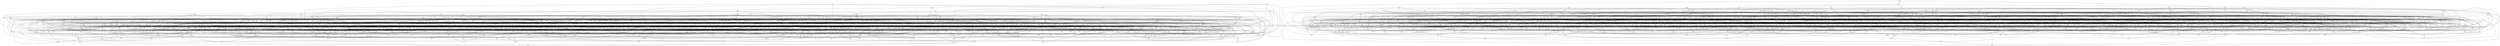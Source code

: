 graph G { 
ncz -- { xtn dcf }
bcn -- { tpm hqs }
nlt -- { vqr gkj vkq lsn }
crm -- { vvj bsq crn lhj }
gkj -- { jqk kft }
zrh -- { qlh gzs fvs }
tsx -- { vrm vsc bjj dbq cth vbm gmb cjd }
nck -- { xgx pnf fsk ncs lrr }
blp -- { cdm tsp }
zzb -- { jhd }
kkc -- { spp }
qqm -- { gjv zjl cms }
fnb -- { bfm }
kls -- { vth hth }
zzm -- { vtq dfc }
hqz -- { jqv }
ght -- { jpx hcx }
gfr -- { vbk kvr }
fzb -- { nhd zlc gnj }
pfl -- { mgs kpr vfl qpv }
gmj -- { cdm fzq ftd }
gnv -- { qrk scq }
mvc -- { fqn kls brj qrb }
hxt -- { lqv hxb pvb }
kjd -- { szg }
gzs -- { jzc lsr }
rmq -- { hhd hmh jfd }
vfp -- { pqk ddf }
lmq -- { ctn pjj fzc bnm fcs }
scq -- { qvn }
qqr -- { zsk rcf tdp kjk }
bpv -- { gkj vpk }
vkg -- { znm xgx }
jqb -- { npt fpk mcd vbd }
dnv -- { bfm kdm mms }
rls -- { fvs frp cxn }
zhg -- { cls phl }
cnh -- { kxc gnf qfs }
xjv -- { fnb kjk djh kdm }
sfg -- { hzd hmh bmk }
fhh -- { zmn mcz gls }
xkf -- { nxd ppk gjk }
gnf -- { qpg }
ggv -- { xph nkm tkr hdf tsx }
lsv -- { lvf srq cth tbg }
flh -- { xss pzj }
zbl -- { dff }
vpx -- { knj grf }
vqs -- { hjb qnq lfc xdf }
kjq -- { sgb mgz gpb mpx vng hvd }
mdz -- { lpl sxd }
bhh -- { jfh plg xfd gvp }
tgj -- { cjd nng bmq }
khm -- { ltj }
hmk -- { hcr rkt }
nts -- { tnp }
khh -- { xbk lfc gnf }
kss -- { lfc bdp vxn lxz }
hkp -- { pvb ckv xtz }
bdp -- { trd xxc }
qzb -- { vjv nxx rcd kjb dmx }
qdq -- { lmx scq sdx }
xxx -- { cxg ccb tpz zcm }
fvs -- { rnf gmm fsr }
zhs -- { nts vlx }
xsz -- { rhq bmk sdv }
czl -- { sjf }
xhz -- { gcd }
dlz -- { lgg zxh bhs hgq }
thc -- { ftd }
kxc -- { nft }
nds -- { bgd grf rmp }
qrb -- { mnd kjq }
mdh -- { xmd }
zph -- { kvq psj mzx tcv }
lbk -- { ndj qxt jgz hzg }
gcz -- { bvg }
nzv -- { gxh jhx njr }
lrn -- { nbc }
cgn -- { vsm fzx std }
sdv -- { pjx }
rtq -- { zqx jsq }
sqq -- { mkr xls hcr vpx gzs }
mqk -- { blr mzk lhq }
jzf -- { zgd }
pnf -- { sgt znp }
kll -- { sgc cnh gjh }
fnz -- { qff }
cqs -- { vbz vrm hhb jld }
kgb -- { phl bbx }
zvj -- { jfd vpx }
rdj -- { zzm bkg frg }
xhg -- { nvr }
gcd -- { jpb vrt }
gbg -- { tlm sng vrt }
msq -- { rcx xzg mmv jrr }
hcf -- { bkj vcr }
psz -- { zcf mnl jck }
lvq -- { dfk pks xsr hsz tpd }
gpv -- { mkt hjx nnl mkv dtx }
zdr -- { lsn }
tbk -- { qcg qxt lxz qfg }
ggn -- { xsl dqj jkd }
bvj -- { rkm dms cmp hpq cnl rcf }
bqp -- { xrr vsm hhd jjz btf qcz bjk }
fmk -- { rdq ddb gqh vxt hqz }
gpg -- { mtl hxb nmz }
sbh -- { sgv pkq gfr hgs plh }
pht -- { ntg tfg lgt }
nqz -- { vfz gqh dfc xdz }
bjj -- { lss vjs xgj }
jhz -- { pbr zlz sxh ssb }
dgc -- { vxx vvj }
hdf -- { bqh ddn }
gdh -- { rxm dmh fqz }
ksl -- { tfg frp cnl tks }
hxd -- { tgf nxz rfj }
dfh -- { lnj hcc lbx ttq }
lhp -- { ppr rkt xhg }
rvm -- { tfp }
gvs -- { bfr fzq }
kdm -- { plg }
ksp -- { smv tcg spd }
pxn -- { jhv mhg gjv tfm }
sfm -- { mfd }
ppt -- { jbl dhs }
mcr -- { vrn nzk txg }
lpg -- { vhp tpd vxx }
qsb -- { pzc pcl ncx }
rcd -- { tdr }
vxr -- { gbp pvb zgc vdl }
tql -- { ngq ppt dbj nfr }
jrr -- { khs }
stx -- { kvq vjz jvb }
rqm -- { khm vpc jxg tvg }
dbq -- { ffd }
znd -- { mdz fsk sqn lqv }
pfb -- { zlk kqq vpc njb }
smp -- { vxx dhn pmh }
scv -- { tmg sxb ncx fpz }
kxr -- { zhf cdz gvv fsk nxx }
ctd -- { cfv rbf }
vgx -- { rpb }
vbq -- { ptz cxv vqr }
vnf -- { phl nrz }
fck -- { hcv rmb hcn }
cdt -- { rtv qnh lgl tdp hxj kdv }
gqb -- { lds kjn stm slx }
bhg -- { trd dzq glq }
npn -- { lmx nfl ngq lxq }
ksh -- { qpz czq mvr lsf }
qgm -- { khm mpd pfd bqh }
gnp -- { bkj }
gxp -- { pkh jst sbd gpg }
ffj -- { hxx spp lgj lkm }
xzr -- { fpj vbq crs kkf }
plh -- { ddl fpv }
zsk -- { sjf zvj slx }
pmv -- { czq zvz phq ngp }
lqp -- { lrn qnh czl }
gqh -- { xtn jhv }
bmk -- { nfz jfh }
tks -- { gnp rmq }
dtx -- { bfv jqn }
vgq -- { kpr }
cxq -- { fpz pvf fjp vth }
fvn -- { lbx zcf zhd }
zzx -- { pnr szg jks }
spd -- { shp jkf }
rkm -- { gcs sng }
knv -- { qnh qth qjm stm }
hfc -- { jlv }
nzz -- { xxc rnx }
nxx -- { jhv }
rds -- { sgt ltr hkx sjj glc }
grf -- { fqn }
pmg -- { hxd zrx gjp gqz }
vjs -- { tdl stc hxt }
ngd -- { mzg dqm fcs dzb }
jgz -- { qbh nxv ldh vjz }
pns -- { qgq tpm cgq }
pnr -- { hcf bmx rpn }
zdp -- { vvz bpv hgj nnl }
xmz -- { kls vtd ztp zsk }
vdb -- { fpj bgd qxd vdg }
ggs -- { kvr }
kdn -- { hdr bnr xth }
sdd -- { dbg ncz psj }
bkl -- { lpl }
vtm -- { hkp bxj znm }
knd -- { rpb xjt hpq nzk }
rhq -- { zss }
bcr -- { vkf xdh jfd }
hxv -- { jdc tfg }
fxp -- { tdl ldh qrg mkd }
kfm -- { ftd mkd qfs }
sch -- { ljt txg vkp mkt }
vqr -- { fbz }
npr -- { bcg sxb qpz jqn khj }
qxp -- { vqr }
gds -- { sgl bgf zbd dsk }
lrp -- { fnb mzq xrk }
kjh -- { nlh }
fpg -- { hvp bcq hpx }
mnc -- { vtm fpg bnj }
mzq -- { bgk njr qlh }
zss -- { xgq pgp jdc }
hsd -- { ght vgh }
ppg -- { lsr xjb }
vdg -- { tpd }
kxz -- { jdq vzd bgg tdd }
jzq -- { zvv dff }
tdd -- { dxv rrj fgl }
cmh -- { njn vmb }
prn -- { bnm }
fjr -- { ltq zlh jgv hvd cdn zdr }
mtk -- { ngq ctd vkc gvv }
drr -- { qjf mmv nbh slg tjz }
bld -- { vnm njl dfh gnv }
kqq -- { dlp rxc mhj }
vlb -- { tpd qdf mmf }
nvf -- { rpl kgf fqg xlf }
ckq -- { rqm nrz }
hvb -- { psb kvq }
slk -- { ftd kcc }
lgl -- { lzl }
lqq -- { lhq }
nmk -- { xft kcc kxc pvb xnl }
ksv -- { vlh jmm qdf bzb }
qjh -- { grt ctn ctd chm }
ljf -- { nqp fpk }
zlk -- { rnx lfx bzt }
tdp -- { dtf }
khf -- { zhj fpv }
kgc -- { kch mrv qvq zzb }
vhr -- { hqn lbd qvm }
ccr -- { fjm xgx }
hcj -- { tcv gjh }
sgt -- { lqv }
sdr -- { ddf jbs nts }
svv -- { gvp cml ptz }
jxg -- { thb slk }
fsr -- { qpz fpv }
mvr -- { czl }
xpc -- { hcn xhm crn }
hzs -- { qrb bgf vsh bpv }
jfh -- { lgt }
grl -- { qcg dcl }
zmx -- { mtg rhq }
xcm -- { kch }
zhr -- { hln bjc bfm btz hxj }
nqg -- { nqj vqv dfk zrx }
xkv -- { nlx }
str -- { jrr kjn vfp }
tbb -- { trd gbp vnf }
xdj -- { frm gmn gnd }
pjl -- { rnx vgh qlz }
pks -- { kjd }
fqx -- { zlc hcf gmn }
rhz -- { tdb }
gnj -- { hdr }
vrn -- { mms bxf }
tpb -- { qrk gnv lvf qbh }
mzb -- { jfd hfc lzl }
zrx -- { krs }
xpd -- { kgq vkq }
fnm -- { zdp gzs kbd vpj hjs }
lpb -- { zvj qnh zcg mhc }
jrg -- { cjp cdh glg pxc }
hcq -- { jbf klk lsb hfc }
xqb -- { gvv bht dzb mdz }
dzq -- { lfq rbf }
dgv -- { trd pjq rxc }
lnj -- { jvc kgf vxn }
gfq -- { vbp fmx kll nvp }
dtp -- { zgd }
dqd -- { bzt gvs drq nft }
gzm -- { mfg sgb bvg xcm }
fjq -- { ltb rdj jqv }
hcb -- { lbd sxh prs zlb ssr pnq }
hdl -- { thk xdf vkc }
qpg -- { npv }
nlh -- { qph }
qvm -- { trd }
ddr -- { bjk zvv vhp tjj }
tlm -- { rvg vnc }
zmn -- { btc }
jgb -- { xph }
rpc -- { vbs gcs hft }
khs -- { xtc }
djg -- { vkc psj znm zgx }
zlz -- { xgx qcg bhg }
pnq -- { scm }
thf -- { gxh rcf vqr cgj }
lfh -- { qql gpb rhq lvc }
hsm -- { mfh ntb mqc qlh }
szb -- { njn ddt ppk ddk }
vgr -- { rvg rbr zlc }
pjk -- { mlb }
brm -- { lds hcn zxh ptz }
hzv -- { zdr ddt rcx jsq }
zdd -- { sdv kdm hmh }
qph -- { kmd gmb mtl }
qvq -- { jmm }
rgn -- { mpt xtj jbh }
tgb -- { dmh }
zfq -- { czl }
qmf -- { vck chm cjd }
pfd -- { lzf ndj hcx }
xjd -- { vdh tcg fcv szc nfr }
vdl -- { kmm }
nss -- { bbx }
kgl -- { ncz jkf jkd tbz }
kdd -- { stm ztp xhz xpd sqd }
mkv -- { bhz nps mmf }
pzb -- { jzq cxn mgl vng }
plv -- { rqk fxj bkg rng }
jdx -- { dcl hqn fsk }
mrb -- { gnx csb ctm trf bfv }
pkh -- { rhr tsd hkx }
mzk -- { scm }
trm -- { vxk mzb ncx xhz }
qmj -- { mnc dvz dbx snv fjb }
xnc -- { gjv hpx sxv }
lvf -- { vck }
hcx -- { npv }
xhm -- { tpz kpk ppr pmh }
cdz -- { bfr sts }
nvr -- { jks }
rfq -- { gsh fvs jgv }
qxj -- { jgm zhg zbc drq }
bdb -- { pjk lch rrs }
fmh -- { rnx }
vzd -- { ctn zjk }
mhj -- { zbn }
cdn -- { hln hft }
xfk -- { xfn rbq phq zzq }
hqm -- { vsm }
zxh -- { vjg vfp }
jkd -- { sxd }
drh -- { kch cgt cgj ddf npt }
tjz -- { kdv frm }
pxk -- { vqr hhd phq }
qdj -- { lxz fzq tgh qnq }
zgj -- { jqg vkc mxd }
zsh -- { bnr }
xgv -- { nxz gjk vkf }
prp -- { frj dxv kmm }
hck -- { jtn mgr csr dgk }
vcv -- { vzf nfz ccf }
hvp -- { qsc sjx qfg }
qth -- { hxx }
bqk -- { tpm smk knf lkm }
lkb -- { msp vgr mpx xct vqv }
ngp -- { str }
cxn -- { ntg gmn bgk }
vmb -- { kzm gmm bkj }
vjt -- { lbk qjj htg lpl jck }
hxk -- { jnj std sjs pzc mrv }
dnx -- { rng hxb gph }
vrq -- { dqz hhm }
xsn -- { dzn }
lch -- { stc vjv }
bjk -- { gsh }
mhb -- { sfg xlb xpd nzk }
qrx -- { frj rlz ltj }
pdz -- { vkg tdr qmf }
jlv -- { szg rcx qql }
dmh -- { kpr }
hnc -- { qxt }
htn -- { sdr pgd bzb bfv }
ngq -- { qlz }
thz -- { vpc chv }
pnl -- { ghl bld }
mcd -- { ctk cnl }
vpj -- { xzg tjc cgn flh }
nnc -- { qnp kzz rsr xjf }
zrt -- { qsc cgq }
cmb -- { dgt szh ppg npt dgc }
zvv -- { lgl }
jzz -- { sjs cnl ptd flh }
nxb -- { qbh rkb xmd nsd }
vqj -- { dcf zbc vxm lph kzr }
zsd -- { lgg }
qjf -- { nhd zsd plg }
clz -- { bmx kkc qxd gcs zzb }
dzb -- { cnt }
mhg -- { nrf prk }
pzp -- { txg xnf xkv }
jqg -- { tsd }
srr -- { cgq qpg }
mht -- { zbd hgs }
ndj -- { bfr }
kjb -- { thk }
jbl -- { rfb zhf }
srs -- { dgk bfr hsd }
psb -- { gpq }
sdx -- { knf ltr bpd }
tsq -- { mhb gmm zfc mmf }
jjz -- { rmb }
vdk -- { dnf qqn knh dgt }
jbh -- { jck qbh }
kch -- { lds }
dlp -- { njb gqn qsc }
hcv -- { zqx tjc }
pgx -- { qcp dnf bmx zqx }
qrg -- { zjk }
cfj -- { xtj }
spx -- { kdm ztm jsp qsl }
zkf -- { zsf tfk xns }
kzz -- { jhd vcr }
hjj -- { nqp pcl gnp }
cfs -- { rqk gpg lvz ghl pjj }
pgd -- { tss slx }
fgd -- { snk qxd kjd mht }
bmj -- { hsg tbb hcj }
mpr -- { pxx jgh jgb mnl lvz }
tqk -- { hln hjs pkq ptd }
nqm -- { rst xts cnt tvg }
pkq -- { xnf }
kzj -- { hbs mdz kjh }
xsr -- { xrr bmx }
tdb -- { xtm }
lzs -- { tzd nqz lzf qff }
hjb -- { kpr lqq }
xjc -- { znb bsq njn zkd fzb hvd }
szp -- { fjm cjl tkf vvc }
sqz -- { tvc nsd jcv }
tjh -- { ngd vsc bdp xxc mpt }
bqh -- { tgh }
sgb -- { dsk }
jbf -- { mbh lrn hln }
vtq -- { jmn gfc gpq }
hxj -- { gdq kdv }
cnc -- { kjb nqz zgj bkl ffd jgb }
lfx -- { lkd }
dts -- { qnq cls jpx }
lph -- { lqx cfj pqd khm jqv }
gbb -- { psz fml nss xkn nxb }
cfc -- { xcx njb }
knh -- { lhj rmp ssv }
ftm -- { ckq lmq qfl fqz gqn }
lhj -- { zsq bxf }
fkd -- { qfb fdv bjk sjs }
rst -- { svf jgh jtn jgb }
sxm -- { cls jqg chm }
smz -- { vbk frp kdj ntg }
csr -- { dzp }
dvq -- { xts qfg cdz vgq mzx }
tvx -- { tdp gcz }
fdk -- { lgp kft rtv gcd }
gzj -- { lbd }
nrc -- { rhz kdm bnr }
bnj -- { qsq cfh hxt qsc sjk }
vkp -- { ncx hnm cgt xsr }
smk -- { jpx nfl vdl }
fzc -- { xdf vnm gxj }
hlv -- { nmz tld fdq vbr qqs }
jmg -- { tss mjg tjz cfm }
ljt -- { prq xfl nps vlh }
mcz -- { tfp fmh }
pzk -- { hdl znd thc lkm }
qlh -- { mtd }
rfm -- { fmt pqg smp }
xgj -- { cdm rlz }
bmq -- { rxc dks }
xmd -- { cms }
nxv -- { dmh rbs grl }
bhs -- { nqp }
vrd -- { nxd lpb str kdv }
thx -- { gxh fdv xtm xth }
sjs -- { lgt }
zlh -- { jrf mfg msp }
qgz -- { dxm znb lsb qpz }
mmz -- { nqz pjl xnc ltr }
rgl -- { cmp gnj xkv pjx vsq }
vpk -- { lgt }
srq -- { bbq cfv }
slg -- { hqm tpz ccb }
zhd -- { sxd xsn mgv }
gsq -- { mfg hjs }
rbs -- { sjx }
sjb -- { sxh }
jmn -- { dcl }
nrz -- { stc }
jld -- { xsn hqs lkm }
lfq -- { znp qfg }
zdl -- { cjl jzv fnz tbb zjk }
gnx -- { mgz trn tgl }
jjl -- { nvr nbc spp }
nsc -- { rmp hft hcv sgl }
jkm -- { qsq prk }
nmz -- { thb }
hcc -- { tgh }
jdc -- { zmj crn rnf }
mhc -- { qvq dxm gtf }
gzp -- { vck dtp jkf rdg }
hsz -- { dgc mtd }
ppr -- { lgj lds btz }
kfr -- { pqk }
ddl -- { hdr fbz }
mdn -- { rrj kgr jvc rtp }
klk -- { crs znz }
vsc -- { nhg vgh }
crj -- { ctn srs xtn }
krs -- { zvj vng szs }
bpd -- { dbg fcs mgr }
vch -- { fmh fqz mlb lvd }
ccf -- { jnj }
kgr -- { nng dzh sgt }
lmv -- { ggs pmh shd sgl }
kmx -- { qpc }
fvr -- { pnf zhf njl jkm }
pqz -- { vvc jjg sxm }
nfr -- { kvz }
bbr -- { cnl xrs lgh xjb }
jtd -- { lhq ksp gdh hnc }
xlb -- { jdc xkf tdp mcd }
kmm -- { pjq }
nqj -- { xzc hlq }
jsp -- { hxv tgf kdj }
vfz -- { bpd qsq }
psj -- { clm }
tjj -- { ptd }
pzc -- { ppg tfk cpc }
ljj -- { zkb vpk xhm fmt zss }
cng -- { bxd }
rdg -- { jxg tkr sts }
fxg -- { vlx sgv }
tbp -- { hgq vsh gvg hmk lzl }
bzl -- { fnz fnc fvk kzr }
dln -- { rvt bcq hkr cjl }
zkb -- { mfh kdv qth }
nbd -- { vrm tcv }
tbz -- { gjv hqn lkd }
ptz -- { rmp }
rfb -- { svf }
scm -- { rrn }
tlg -- { kcc }
qfs -- { mgv lqv }
qpv -- { hbs }
dgn -- { gjk jqn cxv lgp kqz }
hjz -- { qcz rkm hdz ntg hlq }
trn -- { jnj vhp }
vng -- { lgp klk qth }
nxs -- { mvr rfq tlm pgp fkc }
hzh -- { zhs xnf }
cbf -- { xsz nrc szs fsj }
hqs -- { jvj cng mkd lfx }
xnl -- { vdq hsg }
rng -- { hrx xcx xdz fxj }
jmv -- { bzb bjc pxk }
qdf -- { lgl }
glg -- { cth jpx dzq }
hqk -- { qdm rcd bkg qph }
qtl -- { dtf xtc zhj }
zsb -- { kjd jpb pqk }
jzj -- { rxm zrt tlg }
jbs -- { grf zsh fhl }
pbp -- { xhv cxn snx xcm }
xfl -- { lgh fpj tvx }
bcp -- { mgq bxd }
pcs -- { ddn prk qcg lmx }
nlx -- { tdp }
mpx -- { dff }
jvc -- { lvf xbk pfd }
xfq -- { vkx tfq }
xct -- { zss ffj jmv }
czq -- { bkj }
msh -- { jvj xdf dsf csr }
rvt -- { tht btc dxk }
fgh -- { bgk gnx pnt }
std -- { dff xjb }
jgm -- { jbl bcq }
rsr -- { plg }
kft -- { mfh }
rvg -- { pzp nhd rtv }
hpq -- { nfz }
lvd -- { bvt jzj }
gls -- { hkx }
xbm -- { nfz jhx }
tht -- { kmm rrn }
fkc -- { zbd fpk dsk }
jhx -- { tnp nlx }
htx -- { ndj cfc jfz jhv }
qcz -- { rpn vjg }
vvg -- { pnx fsj fmt jks bgk }
rcr -- { njq hnm dnj rsr }
zbn -- { zbq }
rsz -- { zvv kft hxv mnd }
bhz -- { brj dnf }
prs -- { hpl vfl tlh fvn }
rfj -- { xhv bjc xns }
tfm -- { mpt csr }
mmf -- { nbc bnr }
ctm -- { vnh svv nbh }
khd -- { vgq chr nhz vgz }
njq -- { djh rzt }
qbj -- { stx }
fjb -- { jjg bjg tgb jdx }
rbq -- { szg }
btf -- { kmx }
vbr -- { nfr hkr kmd }
hzg -- { hdf pjj fvj jfz dks }
tqd -- { dkz gfr smt fgd }
hpx -- { vxt snv }
dsf -- { xsn kvq rvt }
xts -- { vgz }
fnc -- { dks mhj }
qvn -- { thz nhg ngq }
jpx -- { vkx }
tnp -- { mkt }
dvf -- { pzj fsr vjg xls }
zmg -- { tsd mgr mhg qvn }
rqk -- { lpl }
tlp -- { pqg smp hjx dsk hdz }
phc -- { nlx hzd vbq xcm }
cfq -- { pxx psj prk fzq }
gcs -- { cmp }
nvx -- { prk xdz }
gfc -- { bnm }
vbm -- { zbn dhs thz kvp }
bbb -- { stx kcc frg }
brp -- { pzc sqd zss tjj }
fxj -- { gmb xph tgh }
ddt -- { mfd spp }
qtt -- { grf zrx xgv mkr }
xft -- { psj jcv sgc }
mzx -- { shp thk }
hmg -- { kfx nps ffj }
xxd -- { xbk dks hbs }
znb -- { sgb }
nfl -- { pjq }
nnh -- { xpc zcm pqg nvr }
zpt -- { rxd lgl mms gnj zhs }
frh -- { jhv mvd qdq lxq }
gtz -- { frg vfq rdj lmx }
mzg -- { nss mnl }
khj -- { zqx stm }
pxc -- { qrk vbr jzv }
shj -- { prn mhj vrm ndj }
hvd -- { tqk }
zbq -- { xxc }
plt -- { tgb qlz hqz dbg rbf }
lmz -- { jgz psb ftd bkl }
qnt -- { btz cmh cfm jbs }
mpd -- { mkh gxj }
frb -- { bkn lmz jfz dvm }
cpc -- { hjs }
rcf -- { kjk }
vsr -- { rpb crn mjg szs }
njb -- { hsg }
xdz -- { lqq }
pxb -- { ncz grt gjh bht }
nlc -- { gpb hzh lsr grf lpg }
hpl -- { sts }
qfg -- { ltb }
dhz -- { kgb qff mlb }
dnj -- { frm lsn jfh }
snx -- { bkd tfk }
mkh -- { dbj rkb vgh cps }
qjj -- { qvm xxd blr }
jcv -- { chv xtj bbx vgz }
pgp -- { zbl }
kbd -- { zsf bth vjg }
zlb -- { blp mvv tlg }
hrx -- { zbq phl }
rdq -- { dts }
zfv -- { qpc xgq xzp vbk vcv }
cgt -- { gcz ctk tvx }
jhd -- { gpb }
tss -- { pqg }
rhr -- { nft fnc }
csc -- { glq }
nhd -- { rbr }
snl -- { kvr kzz mbh ppk }
dgz -- { xth cxn qvq njq }
ztp -- { sjf kpk }
hhm -- { zbq rxm }
fvj -- { jzf fpp }
ppp -- { knv zkd qsb }
ftx -- { khj tks nqp }
jqv -- { glq }
gjh -- { rlf gld }
xdh -- { plg njr }
csd -- { jmm bfm zsb sjs fms }
xfn -- { hcn htc zzb sqd }
bbv -- { vlx tjj qcz pht }
cdh -- { thc qfl }
qgq -- { kmm cgq sjx }
pld -- { hjj hth kfr zmx }
dmd -- { pks fxg xnf zsh }
mtp -- { jvj mdh grl }
hxb -- { snp }
fdq -- { bbq qfs flb }
lkn -- { shd kjn smz sfm }
fnh -- { xcm vnc hlq xzp }
hkr -- { fvk cms }
srj -- { drh pgd ggs kdv }
tvm -- { fnz sjb qnx znm }
tkf -- { cls tdr }
zzq -- { hdz rbq hmh fqn }
xzc -- { szh xtc vcr }
cfh -- { mkh rxc xfq }
xtz -- { mcp gnf jtn }
chf -- { vzd gls lqx qnx csz }
xdf -- { kkm }
qrs -- { vxt }
xnv -- { lbd zmn ddb qbh }
hbs -- { sjb lfx }
knj -- { rpn }
rkt -- { xtc }
xns -- { khf }
dbs -- { mvd hqz dgf nkm thc }
dkz -- { ctk }
dvg -- { mzk ccr ppt }
jst -- { ldh dhs bht pjk }
hqp -- { tjg drq bdb zgx }
pjc -- { mzk pjk }
hvx -- { sst jzq shd pzj mgz }
txg -- { jgv vkq jrr }
vsh -- { nnq }
vqk -- { lxq dxv hnc hpl }
nxd -- { zlc nqj qfb }
bgg -- { dxv kjb hct }
hgj -- { bmx fxg }
sbc -- { zhs qpc jzc vgx }
fqz -- { nlh tcg }
tnj -- { qdm bcp bbx bqh }
xzg -- { hxx mpx }
mbh -- { rpb szh }
tjr -- { cmp czl kfr mtd }
rmb -- { fhl nqp rzt }
ppk -- { hmk xkv }
hnd -- { zzx xdj dsk ppp }
sng -- { khs }
vkc -- { kvp }
mhv -- { ldh bkg flb }
gjx -- { pjc nrf gxj hct mgs }
bkd -- { lsn dgt lld djh }
fjv -- { bvg bsq }
pnm -- { bkl dvg npv jtn kzj }
gvb -- { gvv jmn tlg nng mxd }
ktm -- { fck cnl xhv }
hdk -- { vkq nnm kzz zsd }
ddn -- { vxt }
kgf -- { mzg hct }
cms -- { stc }
vzf -- { zsq }
gmq -- { xjt ptz cxq jpb }
pqj -- { bzf skg zjl tdd qrs tfp }
hsc -- { tqk zhj knj }
bst -- { sjb dfc chr jvb qbj }
vxn -- { jqg }
jck -- { fgl }
csb -- { nxt mrv hmg bsq }
trf -- { zsd fbz }
nvp -- { mtl mgv snv }
vzn -- { gcs szs kjn }
brj -- { pqg hth }
zgx -- { nsd }
kfb -- { qrl hct ttr dzp }
jqk -- { gxh rkt }
rrv -- { xts rpl zmn czz mgs ggn }
sqd -- { dxq }
vgs -- { xpz xjb psb }
qfl -- { nfr lss }
vbd -- { tdb cfm lhj fsj }
rlp -- { plh zcg xss }
sqn -- { vkx qlz btc }
pvh -- { zbl fms hgq }
tmg -- { pgp zhr mgz tnl rtq }
xss -- { mkt }
zrd -- { dhm jzf vgq }
hjx -- { mmv }
lgg -- { jmm kvr }
tlh -- { srr qfg gnv }
xth -- { nvr zbl }
kfx -- { rtv hdr }
pjm -- { vhk qnq dbg gph }
xtm -- { kmx }
fdv -- { fpk }
fgl -- { npv }
vvd -- { qzd nds jsq vrn }
gjk -- { ngr }
tnl -- { btz tfg lgg }
dhn -- { lgj }
szc -- { dzn mgq }
fjp -- { qqn qxp lrp cmh }
ckv -- { chv grh }
jfd -- { xss }
skg -- { cmg mkd fnc }
pkm -- { pvh rsz vpk kgq }
gnl -- { jjg dzq scq kss }
cmg -- { qqs }
dvz -- { nvx fjq fmx }
lsq -- { kkc qjf jjz }
tpm -- { bxd }
jfj -- { mnl fvj tkr vjv }
tfp -- { kmd }
grt -- { nrz ssr }
gfz -- { rbq vrt lrn fdv }
fsf -- { jrf vsm }
htg -- { zbq }
vfq -- { ggn nrf bmq }
xrs -- { mjg nbc lgj nqp tfk }
xrk -- { kqz }
gph -- { nbd zgx ltj }
jzv -- { lqq ght }
qjm -- { rhz kfr }
cjp -- { rzq dzh kfm }
gsj -- { zrd nbd vrq cnh }
xcl -- { tbp qjm pht zmx }
jvb -- { tkr cfj }
nlp -- { dfh frj crj tsd }
skn -- { blr nzz lxz gvs }
vqv -- { lpv zcm }
hhb -- { ndj dmx }
qqf -- { cfc mtp rrj }
vbz -- { hkx xsl dzp }
tfq -- { dtp grh nmz jbh }
tbg -- { pnq mss tsp }
kqf -- { lrn kkf sfm ltq }
rzq -- { bnm ght qqs }
fhl -- { bfv rhz }
hpd -- { hqs mkh sxv qpv }
ljb -- { hpl plt prn }
gqn -- { jkf }
chm -- { dbg }
gjd -- { jjl njn fpk zdr }
ljl -- { mlb qbj bqh btc xhg }
flb -- { kkm }
zlc -- { ddk sgl }
mcp -- { rcd }
cgj -- { jhx fpk zsf }
fqg -- { spd tvg gmj }
msz -- { csr jpx mdh fcs }
czr -- { tdl mgv ndt }
mts -- { ttq ccr cgq hnc btc }
gnd -- { ccf ngp bjc }
dqj -- { gpq vdl rfb ddb }
nps -- { shg }
qsq -- { kvz }
fml -- { tzp sjk chv }
kjk -- { crs }
xjf -- { nnq kkc lds }
jfz -- { snv bcn }
ncs -- { zzm nzz csz szc }
gld -- { grl xgj nss }
hmr -- { fgl ngd bbb pjq zgc sxv }
pnt -- { trn mcd }
czz -- { rbf srq lqg }
stm -- { kdv }
pvf -- { phq mkt }
mls -- { kfx shd mcr snx }
lzf -- { ltj mkd }
lvc -- { cdn vqr ftx hgs }
glv -- { kkf fpz gsh kpk szj qnp djh }
bkn -- { zgc lkd mpd }
qzd -- { szh ltq }
nfh -- { dcl hjb gpq sxh czr }
sjj -- { nfl lfq kxc }
fcv -- { dzn lqq ncs }
vlt -- { pgc xls rjf vlb pxr ltq }
zfc -- { smz frm bxf }
smt -- { tpz fgh cxg msp }
mcc -- { thk pnl sjx }
nxt -- { nxz }
bxj -- { kvp zhf gzj }
qdm -- { rpr dmx }
vbs -- { dfk njr }
lld -- { sdv lsb fjv }
pxr -- { sdv kmx zsh }
dhm -- { btc rvm }
lgx -- { bfm btf xss dnj }
nnt -- { fzq mcz tfp }
tvc -- { lqx ltr hqn }
qff -- { vvc }
cnt -- { trd cjb }
qqn -- { vvz gmn }
szj -- { hsc hfc }
zgc -- { vkx lqx }
cps -- { ghl jmn thc }
zcf -- { nxx zbn }
bgd -- { sgv rpn }
qcp -- { tdp pks }
rpx -- { vvd jlv khs hgj gjk }
hft -- { bzb vtd }
jgh -- { ngq }
dqz -- { cjb ttq }
pcl -- { vvj gtf xtm }
gpb -- { zsq }
vjv -- { thb }
mvd -- { dbq kkm }
mrv -- { pfc zmj }
xfr -- { pmh qpc jpb szj }
ddk -- { qfb rzt }
lxq -- { xpz }
vlh -- { xgq mfh }
lfc -- { xcx xnv }
dcf -- { xpz vtq }
cxv -- { kdv }
lrr -- { vvc tfq sjk pjc }
pnx -- { pgc vtd zkf bhs }
ccp -- { nlx dxm fjv csd }
pqd -- { zbc xtn }
fpj -- { lrn xdh }
fmt -- { qfb }
kzr -- { bbq mvv }
hdh -- { dzb vxt rlz fmh }
qnx -- { rfb }
dlq -- { rbs tgb lch tvg }
qql -- { nts tnp }
bcq -- { lkm }
njr -- { lsr }
kth -- { mtg ktx lpv sfm }
cml -- { snd xrk }
bjg -- { cmg pjj }
nvn -- { qgz nzv nxt vhp kch }
xkn -- { gbp xnr }
dfk -- { sjm }
mkr -- { xrk vnc fkd rkt qxz }
mxd -- { xbk lxq }
vdc -- { cjb fdq pxb ngd }
gtf -- { zfq hpq zbv }
smv -- { sxv }
bzf -- { vck rnx }
ccb -- { krs }
cjd -- { kgb }
gmm -- { vvz }
xlf -- { smv ncz }
snd -- { zhj zsq xth }
snp -- { glq ftd }
gzk -- { zjk zbc rdq }
ntb -- { ngp rtq drr jqk }
vpn -- { rrs ngq tjg tdr }
rrs -- { mtp rrn qrs }
tzd -- { cng dhm sbd }
xph -- { jvj lkd }
msp -- { ccf fnb }
lzp -- { gbg hgs gcd vgx }
fpl -- { vng vzf lqp rlp }
sqx -- { grt rrj ckv ljb }
qsl -- { mht gsq lzl mms }
slx -- { vcr }
fmx -- { gvv }
sxb -- { mvr nxz kqz mmv gmn }
lgp -- { pvf }
fzq -- { vkx }
ktx -- { jhd sjf kpk hhd }
cth -- { tht }
tcg -- { cls }
lqg -- { qrl stc hxt }
dxq -- { npt xhg mjg }
dms -- { xjt kzz tjz }
snk -- { rnf xjt }
nbh -- { ccb xbm }
qxz -- { fms vvz pxk }
vbp -- { fvk kvp knf }
rhs -- { fsr ddk xbm lsq }
ddf -- { rnf }
gvg -- { ptd }
rpr -- { sjk xsl flb }
fvx -- { rdq bzf gmb nxx hnc kxr }
vsq -- { rsr ztp bxf }
bvt -- { shp vjs }
dmx -- { ffd cfv clm }
kds -- { kmm qqf kkm }
jpb -- { rxd }
fpz -- { cpc }
qkd -- { dzh psb hsd hbs nvx }
mss -- { nsd ckq gzj pqz tkf vgs }
hsg -- { ldh }
bzt -- { gbp }
mzv -- { fvj vrq qrx rlf }
nng -- { kkm }
zjl -- { ndt clm sdd }
mbr -- { qcg cps ltb }
bjz -- { rkb prp hhb mhv ctd }
mnn -- { rhr srr mqk xcx }
pbr -- { qrk gxp vnm dhz kjh dgv }
dvm -- { qrg rvm mtl bdp }
tjg -- { mxd xkn nlh zgd }
hnm -- { nnq }
sxr -- { kjn hcn pks zbv }
tfb -- { kds ssr mzx qvm }
gqz -- { ngp znz hnm }
sgc -- { trd nft bbq }
clm -- { dzp }
gst -- { sxb hcr gcd hxx }
qnp -- { dtx zkb }
dbx -- { fmx pdz dnx }
qqs -- { dks }
hqn -- { lhq }
vnx -- { vxx lsn vdg hzh }
jrf -- { ncx kqz rpb }
lss -- { blr }
htc -- { zdd shg pjx }
nnm -- { cxg nnq djh }
ndt -- { thk csc }
rkb -- { dmh dfc }
mtg -- { btf }
zsp -- { vnh ddk dgt hgq }
rpl -- { pns zhf }
vnh -- { zfq dgc }
nfn -- { tbz dlp qnx lkm }
bgf -- { tss mtg vgx }
chr -- { xdf blp }
ztm -- { nxt lmv pvh zrh }
tjc -- { qpc }
fpp -- { ddn }
prz -- { nqj xjt pjx kdn }
sst -- { gcz hqm }
hhv -- { tss mfd pkq pzj fms }
zkd -- { zzx dnj }
ttq -- { ltj }
ssr -- { cjb }
lzd -- { hcj vhk jkd xlf prn }
rtp -- { qnx vpc nbd dzh ttr }
vxm -- { vxn dtp vvc }
gvp -- { vhp fpk }
pfc -- { vtd fqx }
mnd -- { dkz }
dxt -- { hth rtv bvg rfm sgv gnp bhz }
mfm -- { snk gcs pnt tjc qxp stm }
rlf -- { rbs znp }
kxt -- { qgq hqs htg lmx }
fzx -- { qjf dnv cpc }
zcm -- { rzt }
vdh -- { hcx rvm fpp nfd }
zxn -- { ljf jks zdr hsm }
fsh -- { mpt vhr bcp stx }
cjl -- { mdh bdp }
vfl -- { cfj csc }
fnf -- { lsn vvd vdg rxd }
hlt -- { hhm ckv bjg njl nvp }
mvv -- { stc ltb cnt }
nfd -- { qrl xmd }
hdz -- { rcx khs }
gdq -- { pxk vth }
vlx -- { vqr }
mgq -- { tdl vjz bcn }
nhg -- { kkm }
srn -- { kfx jgv dlz vzn kdm }
jmm -- { fbz }
xzp -- { sjs mtd }
dfc -- { mcp }
jhn -- { grt dzn gls snp }
kkf -- { rxd }
nfb -- { rpc cml mnd xbm hmh }
pmj -- { pqd bmj xfq kvz }
fsj -- { shg }
hhc -- { mzq sst cxg xpd }
jzc -- { phq }
lpc -- { pgc zvj rls bhs }
rxn -- { tkr sqz tlg jkm }
bcg -- { xnf pfc xdh }
prq -- { trf hqm ktm }
qxd -- { ngr ddl }
fcl -- { gfc lqx lvd svf }
tld -- { pnl fvk pnq }
kzm -- { mfg dxm }
glc -- { mlb zhg mkd }
hjh -- { ncs hvb hjb jgm }
zcg -- { knj xhz lhp kzm }
sbd -- { tvg thb }
mgl -- { hsz mfd pqk }
dgk -- { rrn spd }
ttr -- { prk tvg }
znp -- { dbq }
mgs -- { smv qxt }
kjn -- { qzd sng cfm }
xpz -- { kvz }
cfv -- { vnm rlz }
hcr -- { zfq }
tsp -- { gzj lhq }
hdd -- { qcp knv jsq djh dhn bnr }
pxx -- { rgn dqz }
xnr -- { lss vnf bzt }
dqm -- { vkg xph }
tvn -- { qvm nfd ckv }
zbd -- { hmh }
mqc -- { vvz vvj tdb }
dbj -- { sts }
rbr -- { znz rtq }
zvz -- { fpv bcr ljf }
lmx -- { csc }
xsl -- { dhs hrx cng }
nkg -- { dbj vfz jjg lnj qbj }
ddp -- { xtj slk nng hvb }
vdq -- { prk fpp kjh }
vxq -- { vsh ccf rlp kzm }
tgt -- { nzk vbs gsq jhd pzj }
vxk -- { gvg xns nfz }
nhz -- { fhh qrl bnm }
bth -- { bjc cpc mtd }
rjf -- { jqn xrr dnf ggs }
nsk -- { xrr frp ctk lzl }
hfm -- { gvg jzz csd knd }
zmj -- { khf lds }
tcv -- { tgh }
tgf -- { xhv fpz }
ssb -- { scm dqm khh }
ngr -- { jmm dtf }
ghl -- { hcc }
nnl -- { pqk ssv }
bfp -- { qxp vvj vth hjx }
gxj -- { nrf }
pvb -- { frg }
fjm -- { qqs }
rpd -- { ffd cmg npv shp jqg }
jtn -- { cms }
lsf -- { pjx jnj zcm }
zjf -- { dvm frj trd mcc gzk }
gjp -- { bnr znz rtq }
txl -- { sts mgr qqm szp }
svf -- { qpg }
sjm -- { hlq lsb }
jdq -- { qrs vbp jgh xnl }
tpd -- { fqn cxv }
qcf -- { szs jjz lpc lgh }
nkm -- { sts cjd }
njl -- { zrt }
rrj -- { tdr thk bht }
bqg -- { dhz tgj ndt bvt cdh }
xkr -- { qxj bzf gqn gdh }
gsh -- { dtf crs qdf }
qfz -- { tfm qrg rxm zgc }
vkf -- { gfr lgh tfk }
jkf -- { bxd }
ssv -- { vnc sjm }
qmd -- { znb gpb gdq fsf }
xhv -- { xjb }
tgl -- { khs kqz zsf }
vbk -- { czq }
lpv -- { fjv shg }
vhk -- { pvb hcc }
kdj -- { fpv gpb }
tzp -- { htg jkm mbr }
bdj -- { tnp lld qtl dkz zsq xls }
csz -- { sxd vjz }
cmx -- { cdm nnt lzd qmf }
htb -- { snp qpv zlk rqk knf }
lvz -- { gfc grh }
xfd -- { dhn pgc fdv hdr }
dgf -- { tvn jzf nss }
ddb -- { fjm }
lbx -- { gzj kmd }
dxk -- { vgz mcp gqn zgd lhq }
drq -- { nhg }
vrt -- { grf }
lkm -- { grh }
zbv -- { vsh vnc }
xgq -- { kfx jzc }
kgq -- { vzf zbl }
hzd -- { fsf bmx }
}
